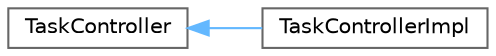 digraph "Graphical Class Hierarchy"
{
 // LATEX_PDF_SIZE
  bgcolor="transparent";
  edge [fontname=Helvetica,fontsize=10,labelfontname=Helvetica,labelfontsize=10];
  node [fontname=Helvetica,fontsize=10,shape=box,height=0.2,width=0.4];
  rankdir="LR";
  Node0 [id="Node000000",label="TaskController",height=0.2,width=0.4,color="grey40", fillcolor="white", style="filled",URL="$class_task_controller.html",tooltip=" "];
  Node0 -> Node1 [id="edge2_Node000000_Node000001",dir="back",color="steelblue1",style="solid",tooltip=" "];
  Node1 [id="Node000001",label="TaskControllerImpl",height=0.2,width=0.4,color="grey40", fillcolor="white", style="filled",URL="$class_task_controller_impl.html",tooltip=" "];
}
